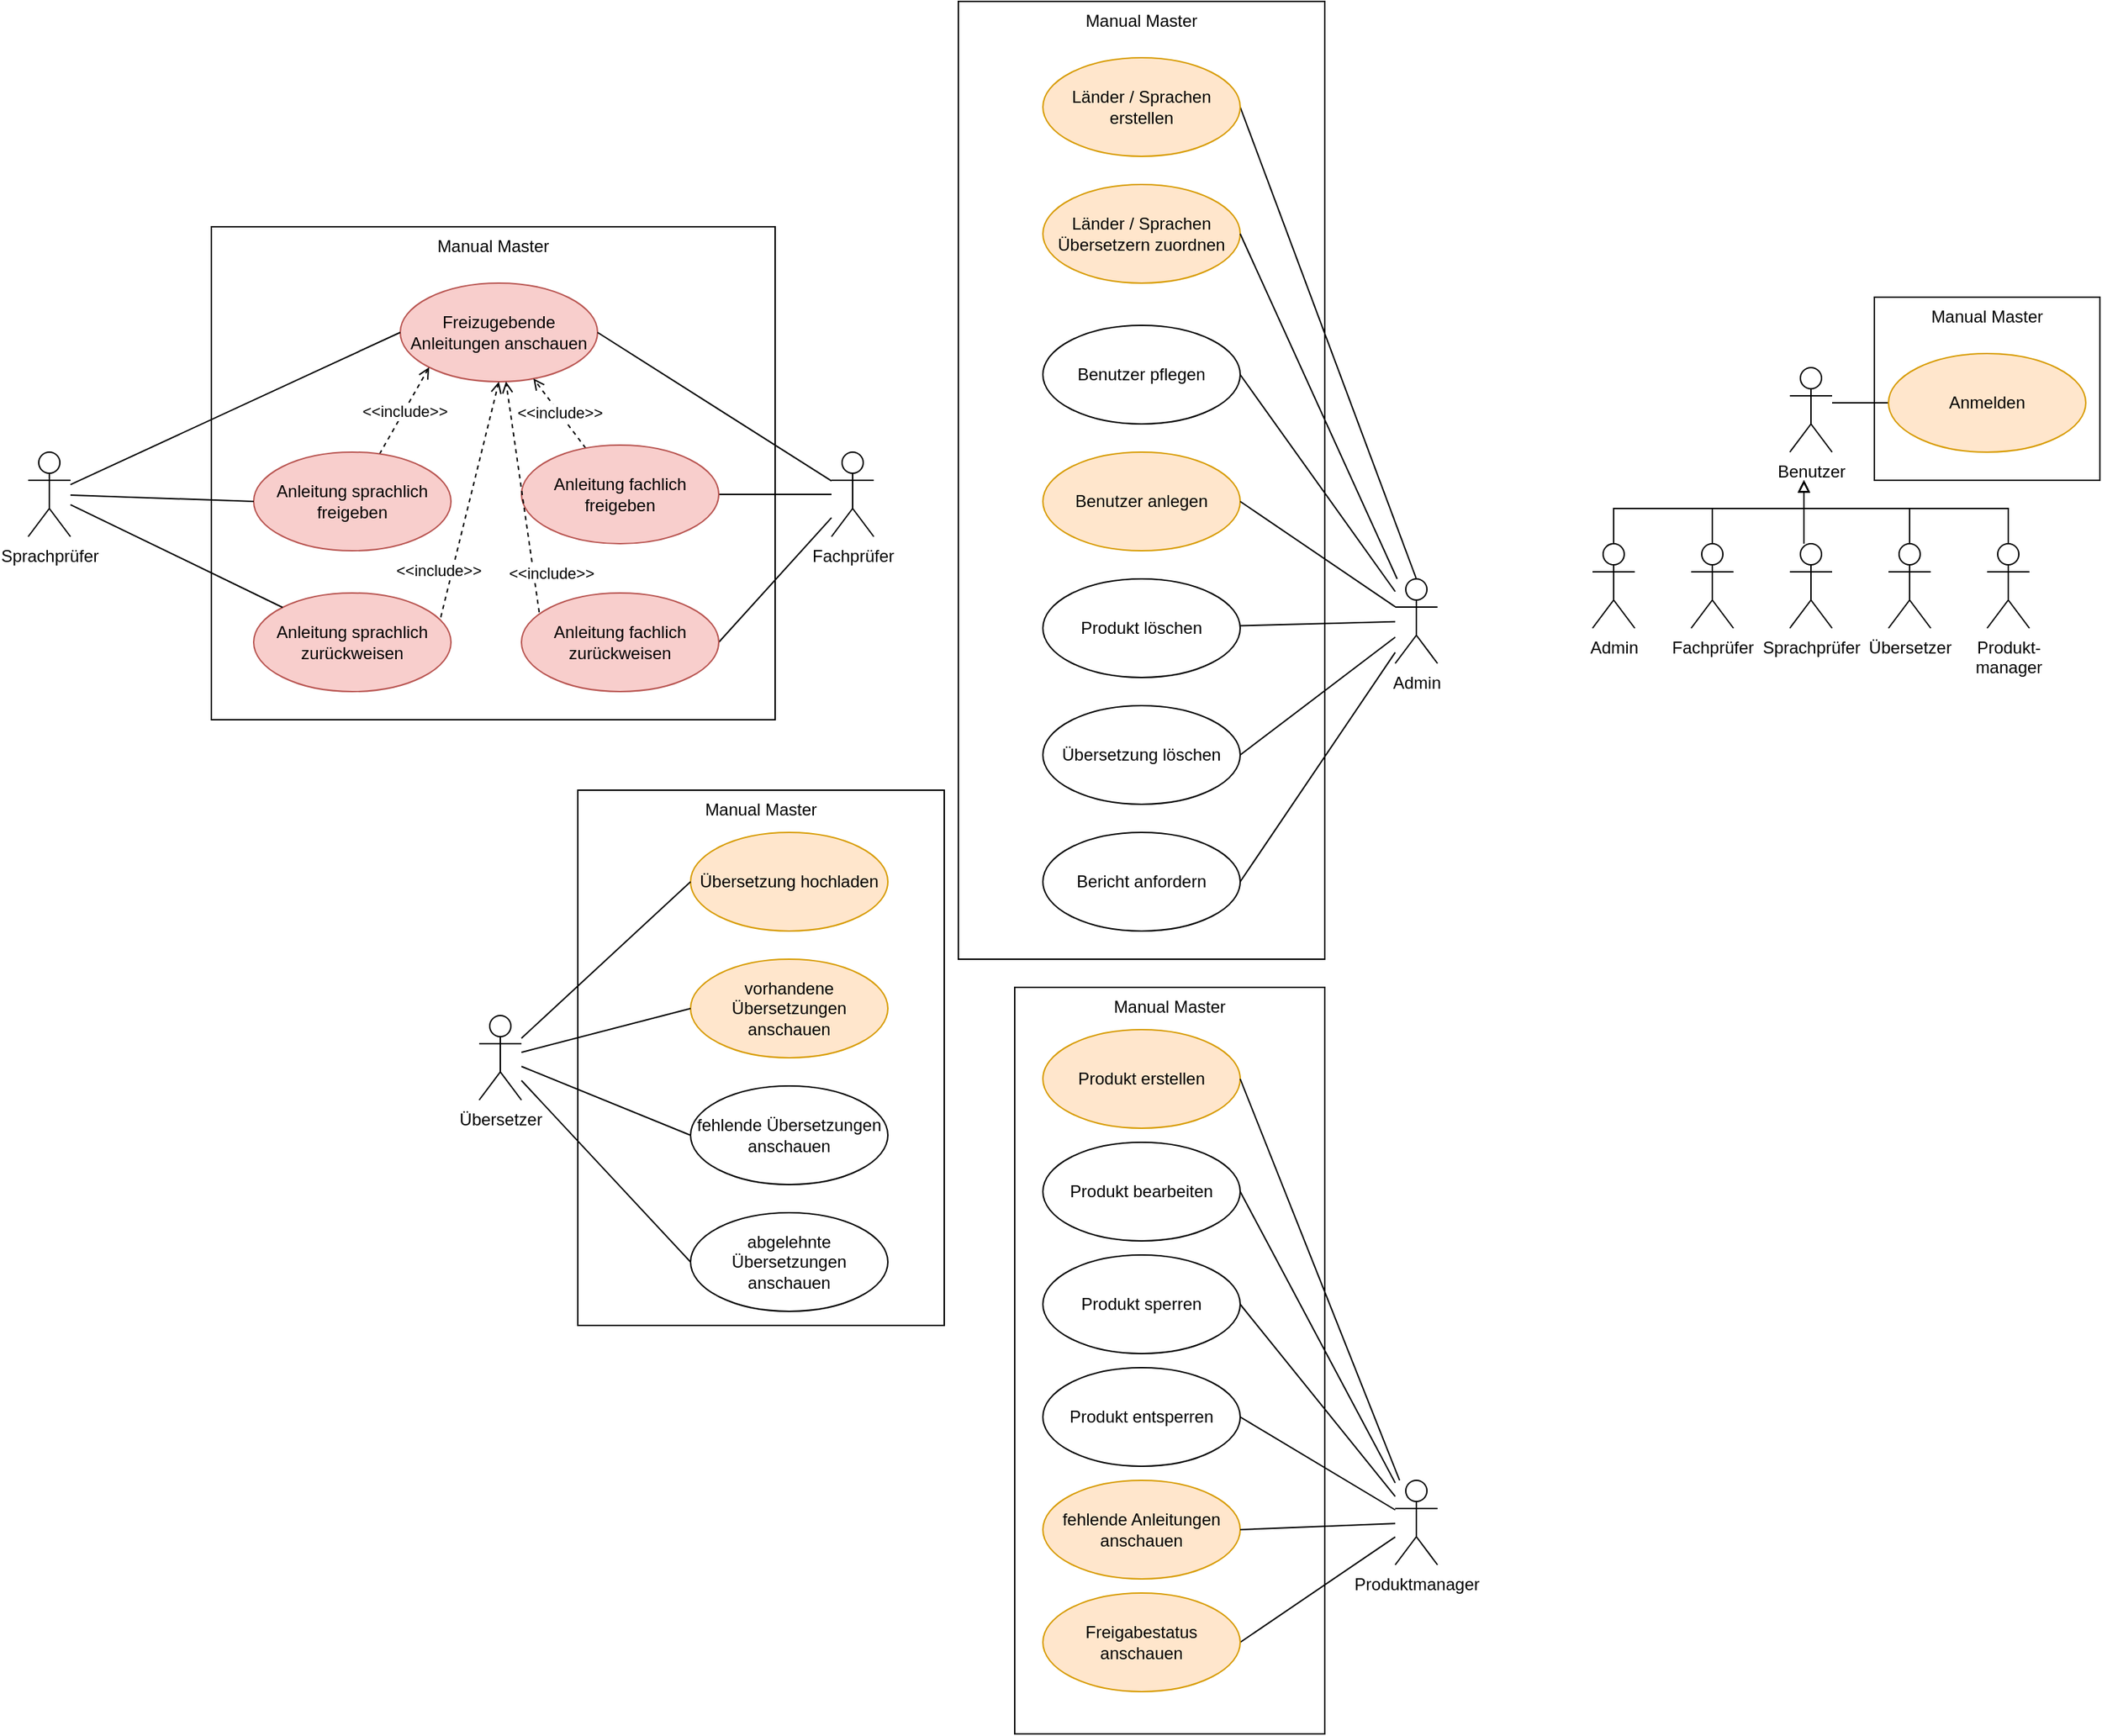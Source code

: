 <mxfile version="17.4.6" type="device"><diagram id="t57_YJMSO2yR3A7g-4vC" name="Page-2"><mxGraphModel dx="948" dy="1677" grid="1" gridSize="10" guides="1" tooltips="1" connect="1" arrows="1" fold="1" page="1" pageScale="1" pageWidth="827" pageHeight="1169" math="0" shadow="0"><root><mxCell id="0"/><mxCell id="1" parent="0"/><mxCell id="hWGd6kkR7KJe_BALRTJx-74" value="Manual Master" style="rounded=0;whiteSpace=wrap;html=1;verticalAlign=top;" parent="1" vertex="1"><mxGeometry x="850" y="640" width="220" height="530" as="geometry"/></mxCell><mxCell id="hWGd6kkR7KJe_BALRTJx-73" value="Manual Master" style="rounded=0;whiteSpace=wrap;html=1;verticalAlign=top;" parent="1" vertex="1"><mxGeometry x="540" y="500" width="260" height="380" as="geometry"/></mxCell><mxCell id="hWGd6kkR7KJe_BALRTJx-72" value="Manual Master" style="rounded=0;whiteSpace=wrap;html=1;verticalAlign=top;" parent="1" vertex="1"><mxGeometry x="1460" y="150" width="160" height="130" as="geometry"/></mxCell><mxCell id="hWGd6kkR7KJe_BALRTJx-71" value="Manual Master" style="rounded=0;whiteSpace=wrap;html=1;verticalAlign=top;" parent="1" vertex="1"><mxGeometry x="810" y="-60" width="260" height="680" as="geometry"/></mxCell><mxCell id="hWGd6kkR7KJe_BALRTJx-70" value="Manual Master" style="rounded=0;whiteSpace=wrap;html=1;verticalAlign=top;" parent="1" vertex="1"><mxGeometry x="280" y="100" width="400" height="350" as="geometry"/></mxCell><mxCell id="hWGd6kkR7KJe_BALRTJx-2" value="Länder / Sprachen Übersetzern zuordnen" style="ellipse;whiteSpace=wrap;html=1;fillColor=#ffe6cc;strokeColor=#d79b00;" parent="1" vertex="1"><mxGeometry x="870" y="70" width="140" height="70" as="geometry"/></mxCell><mxCell id="hWGd6kkR7KJe_BALRTJx-3" value="fehlende Anleitungen anschauen" style="ellipse;whiteSpace=wrap;html=1;fillColor=#ffe6cc;strokeColor=#d79b00;" parent="1" vertex="1"><mxGeometry x="870" y="990" width="140" height="70" as="geometry"/></mxCell><mxCell id="hWGd6kkR7KJe_BALRTJx-4" value="Produkt sperren" style="ellipse;whiteSpace=wrap;html=1;" parent="1" vertex="1"><mxGeometry x="870" y="830" width="140" height="70" as="geometry"/></mxCell><mxCell id="hWGd6kkR7KJe_BALRTJx-5" value="Produkt entsperren" style="ellipse;whiteSpace=wrap;html=1;" parent="1" vertex="1"><mxGeometry x="870" y="910" width="140" height="70" as="geometry"/></mxCell><mxCell id="hWGd6kkR7KJe_BALRTJx-6" value="Benutzer pflegen" style="ellipse;whiteSpace=wrap;html=1;" parent="1" vertex="1"><mxGeometry x="870" y="170" width="140" height="70" as="geometry"/></mxCell><mxCell id="hWGd6kkR7KJe_BALRTJx-8" value="Übersetzung löschen" style="ellipse;whiteSpace=wrap;html=1;" parent="1" vertex="1"><mxGeometry x="870" y="440" width="140" height="70" as="geometry"/></mxCell><mxCell id="hWGd6kkR7KJe_BALRTJx-9" value="Übersetzung hochladen" style="ellipse;whiteSpace=wrap;html=1;fillColor=#ffe6cc;strokeColor=#d79b00;" parent="1" vertex="1"><mxGeometry x="620" y="530" width="140" height="70" as="geometry"/></mxCell><mxCell id="hWGd6kkR7KJe_BALRTJx-10" value="Freizugebende Anleitungen anschauen" style="ellipse;whiteSpace=wrap;html=1;fillColor=#f8cecc;strokeColor=#b85450;" parent="1" vertex="1"><mxGeometry x="414" y="140" width="140" height="70" as="geometry"/></mxCell><mxCell id="45GFJJI635ElTPj6kF4Q-1" value="&amp;lt;&amp;lt;include&amp;gt;&amp;gt;" style="rounded=0;orthogonalLoop=1;jettySize=auto;html=1;entryX=0;entryY=1;entryDx=0;entryDy=0;strokeColor=#000000;dashed=1;endArrow=open;endFill=0;" edge="1" parent="1" source="hWGd6kkR7KJe_BALRTJx-11" target="hWGd6kkR7KJe_BALRTJx-10"><mxGeometry relative="1" as="geometry"/></mxCell><mxCell id="hWGd6kkR7KJe_BALRTJx-11" value="Anleitung sprachlich freigeben" style="ellipse;whiteSpace=wrap;html=1;fillColor=#f8cecc;strokeColor=#b85450;" parent="1" vertex="1"><mxGeometry x="310" y="260" width="140" height="70" as="geometry"/></mxCell><mxCell id="45GFJJI635ElTPj6kF4Q-3" value="&amp;lt;&amp;lt;include&amp;gt;&amp;gt;" style="edgeStyle=none;rounded=0;orthogonalLoop=1;jettySize=auto;html=1;entryX=0.5;entryY=1;entryDx=0;entryDy=0;dashed=1;endArrow=open;endFill=0;strokeColor=#000000;exitX=0.938;exitY=0.329;exitDx=0;exitDy=0;exitPerimeter=0;" edge="1" parent="1" source="hWGd6kkR7KJe_BALRTJx-12" target="hWGd6kkR7KJe_BALRTJx-10"><mxGeometry x="-0.574" y="10" relative="1" as="geometry"><mxPoint as="offset"/></mxGeometry></mxCell><mxCell id="hWGd6kkR7KJe_BALRTJx-12" value="Anleitung sprachlich zurückweisen" style="ellipse;whiteSpace=wrap;html=1;fillColor=#f8cecc;strokeColor=#b85450;" parent="1" vertex="1"><mxGeometry x="310" y="360" width="140" height="70" as="geometry"/></mxCell><mxCell id="hWGd6kkR7KJe_BALRTJx-14" value="vorhandene Übersetzungen anschauen" style="ellipse;whiteSpace=wrap;html=1;fillColor=#ffe6cc;strokeColor=#d79b00;" parent="1" vertex="1"><mxGeometry x="620" y="620" width="140" height="70" as="geometry"/></mxCell><mxCell id="hWGd6kkR7KJe_BALRTJx-15" value="fehlende Übersetzungen anschauen" style="ellipse;whiteSpace=wrap;html=1;" parent="1" vertex="1"><mxGeometry x="620" y="710" width="140" height="70" as="geometry"/></mxCell><mxCell id="hWGd6kkR7KJe_BALRTJx-16" value="abgelehnte Übersetzungen anschauen" style="ellipse;whiteSpace=wrap;html=1;" parent="1" vertex="1"><mxGeometry x="620" y="800" width="140" height="70" as="geometry"/></mxCell><mxCell id="hWGd6kkR7KJe_BALRTJx-17" value="Benutzer anlegen" style="ellipse;whiteSpace=wrap;html=1;fillColor=#ffe6cc;strokeColor=#d79b00;" parent="1" vertex="1"><mxGeometry x="870" y="260" width="140" height="70" as="geometry"/></mxCell><mxCell id="hWGd6kkR7KJe_BALRTJx-18" value="Bericht anfordern" style="ellipse;whiteSpace=wrap;html=1;" parent="1" vertex="1"><mxGeometry x="870" y="530" width="140" height="70" as="geometry"/></mxCell><mxCell id="hWGd6kkR7KJe_BALRTJx-20" value="Produkt löschen" style="ellipse;whiteSpace=wrap;html=1;" parent="1" vertex="1"><mxGeometry x="870" y="350" width="140" height="70" as="geometry"/></mxCell><mxCell id="hWGd6kkR7KJe_BALRTJx-21" value="Produkt bearbeiten" style="ellipse;whiteSpace=wrap;html=1;" parent="1" vertex="1"><mxGeometry x="870" y="750" width="140" height="70" as="geometry"/></mxCell><mxCell id="hWGd6kkR7KJe_BALRTJx-22" value="Produkt erstellen" style="ellipse;whiteSpace=wrap;html=1;fillColor=#ffe6cc;strokeColor=#d79b00;" parent="1" vertex="1"><mxGeometry x="870" y="670" width="140" height="70" as="geometry"/></mxCell><mxCell id="hWGd6kkR7KJe_BALRTJx-51" style="edgeStyle=none;rounded=0;orthogonalLoop=1;jettySize=auto;html=1;entryX=1;entryY=0.5;entryDx=0;entryDy=0;endArrow=none;endFill=0;" parent="1" source="hWGd6kkR7KJe_BALRTJx-23" target="hWGd6kkR7KJe_BALRTJx-10" edge="1"><mxGeometry relative="1" as="geometry"/></mxCell><mxCell id="hWGd6kkR7KJe_BALRTJx-88" style="rounded=0;orthogonalLoop=1;jettySize=auto;html=1;entryX=1;entryY=0.5;entryDx=0;entryDy=0;startArrow=none;startFill=0;endArrow=none;endFill=0;" parent="1" source="hWGd6kkR7KJe_BALRTJx-23" target="hWGd6kkR7KJe_BALRTJx-87" edge="1"><mxGeometry relative="1" as="geometry"/></mxCell><mxCell id="hWGd6kkR7KJe_BALRTJx-23" value="Fachprüfer" style="shape=umlActor;verticalLabelPosition=bottom;verticalAlign=top;html=1;outlineConnect=0;" parent="1" vertex="1"><mxGeometry x="720" y="260" width="30" height="60" as="geometry"/></mxCell><mxCell id="hWGd6kkR7KJe_BALRTJx-27" style="edgeStyle=none;rounded=0;orthogonalLoop=1;jettySize=auto;html=1;entryX=0;entryY=0.5;entryDx=0;entryDy=0;endArrow=none;endFill=0;" parent="1" source="hWGd6kkR7KJe_BALRTJx-26" target="hWGd6kkR7KJe_BALRTJx-11" edge="1"><mxGeometry relative="1" as="geometry"/></mxCell><mxCell id="hWGd6kkR7KJe_BALRTJx-28" style="edgeStyle=none;rounded=0;orthogonalLoop=1;jettySize=auto;html=1;entryX=0;entryY=0;entryDx=0;entryDy=0;endArrow=none;endFill=0;" parent="1" source="hWGd6kkR7KJe_BALRTJx-26" target="hWGd6kkR7KJe_BALRTJx-12" edge="1"><mxGeometry relative="1" as="geometry"/></mxCell><mxCell id="hWGd6kkR7KJe_BALRTJx-30" style="edgeStyle=none;rounded=0;orthogonalLoop=1;jettySize=auto;html=1;entryX=0;entryY=0.5;entryDx=0;entryDy=0;endArrow=none;endFill=0;" parent="1" source="hWGd6kkR7KJe_BALRTJx-26" target="hWGd6kkR7KJe_BALRTJx-10" edge="1"><mxGeometry relative="1" as="geometry"/></mxCell><mxCell id="hWGd6kkR7KJe_BALRTJx-26" value="Sprachprüfer" style="shape=umlActor;verticalLabelPosition=bottom;verticalAlign=top;html=1;outlineConnect=0;" parent="1" vertex="1"><mxGeometry x="150" y="260" width="30" height="60" as="geometry"/></mxCell><mxCell id="hWGd6kkR7KJe_BALRTJx-32" style="edgeStyle=none;rounded=0;orthogonalLoop=1;jettySize=auto;html=1;entryX=0;entryY=0.5;entryDx=0;entryDy=0;endArrow=none;endFill=0;" parent="1" source="hWGd6kkR7KJe_BALRTJx-31" target="hWGd6kkR7KJe_BALRTJx-9" edge="1"><mxGeometry relative="1" as="geometry"/></mxCell><mxCell id="hWGd6kkR7KJe_BALRTJx-33" style="edgeStyle=none;rounded=0;orthogonalLoop=1;jettySize=auto;html=1;entryX=0;entryY=0.5;entryDx=0;entryDy=0;endArrow=none;endFill=0;" parent="1" source="hWGd6kkR7KJe_BALRTJx-31" target="hWGd6kkR7KJe_BALRTJx-14" edge="1"><mxGeometry relative="1" as="geometry"/></mxCell><mxCell id="hWGd6kkR7KJe_BALRTJx-34" style="edgeStyle=none;rounded=0;orthogonalLoop=1;jettySize=auto;html=1;entryX=0;entryY=0.5;entryDx=0;entryDy=0;endArrow=none;endFill=0;" parent="1" source="hWGd6kkR7KJe_BALRTJx-31" target="hWGd6kkR7KJe_BALRTJx-15" edge="1"><mxGeometry relative="1" as="geometry"/></mxCell><mxCell id="hWGd6kkR7KJe_BALRTJx-35" style="edgeStyle=none;rounded=0;orthogonalLoop=1;jettySize=auto;html=1;entryX=0;entryY=0.5;entryDx=0;entryDy=0;endArrow=none;endFill=0;" parent="1" source="hWGd6kkR7KJe_BALRTJx-31" target="hWGd6kkR7KJe_BALRTJx-16" edge="1"><mxGeometry relative="1" as="geometry"/></mxCell><mxCell id="hWGd6kkR7KJe_BALRTJx-31" value="Übersetzer" style="shape=umlActor;verticalLabelPosition=bottom;verticalAlign=top;html=1;outlineConnect=0;" parent="1" vertex="1"><mxGeometry x="470" y="660" width="30" height="60" as="geometry"/></mxCell><mxCell id="hWGd6kkR7KJe_BALRTJx-37" style="edgeStyle=none;rounded=0;orthogonalLoop=1;jettySize=auto;html=1;entryX=1;entryY=0.5;entryDx=0;entryDy=0;endArrow=none;endFill=0;" parent="1" source="hWGd6kkR7KJe_BALRTJx-36" target="hWGd6kkR7KJe_BALRTJx-6" edge="1"><mxGeometry relative="1" as="geometry"/></mxCell><mxCell id="hWGd6kkR7KJe_BALRTJx-38" style="edgeStyle=none;rounded=0;orthogonalLoop=1;jettySize=auto;html=1;entryX=1;entryY=0.5;entryDx=0;entryDy=0;endArrow=none;endFill=0;" parent="1" source="hWGd6kkR7KJe_BALRTJx-36" target="hWGd6kkR7KJe_BALRTJx-17" edge="1"><mxGeometry relative="1" as="geometry"/></mxCell><mxCell id="hWGd6kkR7KJe_BALRTJx-39" style="edgeStyle=none;rounded=0;orthogonalLoop=1;jettySize=auto;html=1;endArrow=none;endFill=0;" parent="1" source="hWGd6kkR7KJe_BALRTJx-36" target="hWGd6kkR7KJe_BALRTJx-20" edge="1"><mxGeometry relative="1" as="geometry"/></mxCell><mxCell id="hWGd6kkR7KJe_BALRTJx-40" style="edgeStyle=none;rounded=0;orthogonalLoop=1;jettySize=auto;html=1;entryX=1;entryY=0.5;entryDx=0;entryDy=0;endArrow=none;endFill=0;" parent="1" source="hWGd6kkR7KJe_BALRTJx-36" target="hWGd6kkR7KJe_BALRTJx-8" edge="1"><mxGeometry relative="1" as="geometry"/></mxCell><mxCell id="hWGd6kkR7KJe_BALRTJx-41" style="edgeStyle=none;rounded=0;orthogonalLoop=1;jettySize=auto;html=1;entryX=1;entryY=0.5;entryDx=0;entryDy=0;endArrow=none;endFill=0;" parent="1" source="hWGd6kkR7KJe_BALRTJx-36" target="hWGd6kkR7KJe_BALRTJx-18" edge="1"><mxGeometry relative="1" as="geometry"/></mxCell><mxCell id="hWGd6kkR7KJe_BALRTJx-44" style="edgeStyle=none;rounded=0;orthogonalLoop=1;jettySize=auto;html=1;entryX=1;entryY=0.5;entryDx=0;entryDy=0;endArrow=none;endFill=0;" parent="1" source="hWGd6kkR7KJe_BALRTJx-36" target="hWGd6kkR7KJe_BALRTJx-2" edge="1"><mxGeometry relative="1" as="geometry"/></mxCell><mxCell id="hWGd6kkR7KJe_BALRTJx-36" value="Admin" style="shape=umlActor;verticalLabelPosition=bottom;verticalAlign=top;html=1;outlineConnect=0;" parent="1" vertex="1"><mxGeometry x="1120" y="350" width="30" height="60" as="geometry"/></mxCell><mxCell id="hWGd6kkR7KJe_BALRTJx-45" style="edgeStyle=none;rounded=0;orthogonalLoop=1;jettySize=auto;html=1;entryX=1;entryY=0.5;entryDx=0;entryDy=0;endArrow=none;endFill=0;" parent="1" source="hWGd6kkR7KJe_BALRTJx-42" target="hWGd6kkR7KJe_BALRTJx-22" edge="1"><mxGeometry relative="1" as="geometry"/></mxCell><mxCell id="hWGd6kkR7KJe_BALRTJx-46" style="edgeStyle=none;rounded=0;orthogonalLoop=1;jettySize=auto;html=1;entryX=1;entryY=0.5;entryDx=0;entryDy=0;endArrow=none;endFill=0;" parent="1" source="hWGd6kkR7KJe_BALRTJx-42" target="hWGd6kkR7KJe_BALRTJx-21" edge="1"><mxGeometry relative="1" as="geometry"/></mxCell><mxCell id="hWGd6kkR7KJe_BALRTJx-47" style="edgeStyle=none;rounded=0;orthogonalLoop=1;jettySize=auto;html=1;entryX=1;entryY=0.5;entryDx=0;entryDy=0;endArrow=none;endFill=0;" parent="1" source="hWGd6kkR7KJe_BALRTJx-42" target="hWGd6kkR7KJe_BALRTJx-4" edge="1"><mxGeometry relative="1" as="geometry"/></mxCell><mxCell id="hWGd6kkR7KJe_BALRTJx-48" style="edgeStyle=none;rounded=0;orthogonalLoop=1;jettySize=auto;html=1;entryX=1;entryY=0.5;entryDx=0;entryDy=0;endArrow=none;endFill=0;" parent="1" source="hWGd6kkR7KJe_BALRTJx-42" target="hWGd6kkR7KJe_BALRTJx-5" edge="1"><mxGeometry relative="1" as="geometry"/></mxCell><mxCell id="hWGd6kkR7KJe_BALRTJx-49" style="edgeStyle=none;rounded=0;orthogonalLoop=1;jettySize=auto;html=1;entryX=1;entryY=0.5;entryDx=0;entryDy=0;endArrow=none;endFill=0;" parent="1" source="hWGd6kkR7KJe_BALRTJx-42" target="hWGd6kkR7KJe_BALRTJx-3" edge="1"><mxGeometry relative="1" as="geometry"/></mxCell><mxCell id="hWGd6kkR7KJe_BALRTJx-50" style="edgeStyle=none;rounded=0;orthogonalLoop=1;jettySize=auto;html=1;entryX=1;entryY=0.5;entryDx=0;entryDy=0;endArrow=none;endFill=0;" parent="1" source="hWGd6kkR7KJe_BALRTJx-42" target="hWGd6kkR7KJe_BALRTJx-43" edge="1"><mxGeometry relative="1" as="geometry"/></mxCell><mxCell id="hWGd6kkR7KJe_BALRTJx-42" value="Produktmanager" style="shape=umlActor;verticalLabelPosition=bottom;verticalAlign=top;html=1;outlineConnect=0;" parent="1" vertex="1"><mxGeometry x="1120" y="990" width="30" height="60" as="geometry"/></mxCell><mxCell id="hWGd6kkR7KJe_BALRTJx-43" value="Freigabestatus anschauen" style="ellipse;whiteSpace=wrap;html=1;fillColor=#ffe6cc;strokeColor=#d79b00;" parent="1" vertex="1"><mxGeometry x="870" y="1070" width="140" height="70" as="geometry"/></mxCell><mxCell id="hWGd6kkR7KJe_BALRTJx-69" style="edgeStyle=orthogonalEdgeStyle;rounded=0;orthogonalLoop=1;jettySize=auto;html=1;startArrow=none;startFill=0;endArrow=none;endFill=0;" parent="1" source="hWGd6kkR7KJe_BALRTJx-53" target="hWGd6kkR7KJe_BALRTJx-68" edge="1"><mxGeometry relative="1" as="geometry"><Array as="points"><mxPoint x="1440" y="225"/><mxPoint x="1440" y="225"/></Array></mxGeometry></mxCell><mxCell id="hWGd6kkR7KJe_BALRTJx-53" value="Benutzer" style="shape=umlActor;verticalLabelPosition=bottom;verticalAlign=top;html=1;outlineConnect=0;" parent="1" vertex="1"><mxGeometry x="1400" y="200" width="30" height="60" as="geometry"/></mxCell><mxCell id="hWGd6kkR7KJe_BALRTJx-62" style="edgeStyle=orthogonalEdgeStyle;rounded=0;orthogonalLoop=1;jettySize=auto;html=1;endArrow=none;endFill=0;startArrow=block;startFill=0;" parent="1" target="hWGd6kkR7KJe_BALRTJx-54" edge="1"><mxGeometry relative="1" as="geometry"><mxPoint x="1410.0" y="280" as="sourcePoint"/><Array as="points"><mxPoint x="1410" y="300"/><mxPoint x="1275" y="300"/></Array></mxGeometry></mxCell><mxCell id="hWGd6kkR7KJe_BALRTJx-54" value="Admin" style="shape=umlActor;verticalLabelPosition=bottom;verticalAlign=top;html=1;outlineConnect=0;" parent="1" vertex="1"><mxGeometry x="1260" y="325" width="30" height="60" as="geometry"/></mxCell><mxCell id="hWGd6kkR7KJe_BALRTJx-63" style="edgeStyle=orthogonalEdgeStyle;rounded=0;orthogonalLoop=1;jettySize=auto;html=1;startArrow=none;startFill=0;endArrow=block;endFill=0;" parent="1" source="hWGd6kkR7KJe_BALRTJx-55" edge="1"><mxGeometry relative="1" as="geometry"><mxPoint x="1410.0" y="280" as="targetPoint"/><Array as="points"><mxPoint x="1345" y="300"/><mxPoint x="1410" y="300"/></Array></mxGeometry></mxCell><mxCell id="hWGd6kkR7KJe_BALRTJx-55" value="Fachprüfer" style="shape=umlActor;verticalLabelPosition=bottom;verticalAlign=top;html=1;outlineConnect=0;" parent="1" vertex="1"><mxGeometry x="1330" y="325" width="30" height="60" as="geometry"/></mxCell><mxCell id="hWGd6kkR7KJe_BALRTJx-65" style="edgeStyle=orthogonalEdgeStyle;rounded=0;orthogonalLoop=1;jettySize=auto;html=1;startArrow=none;startFill=0;endArrow=block;endFill=0;" parent="1" source="hWGd6kkR7KJe_BALRTJx-56" edge="1"><mxGeometry relative="1" as="geometry"><mxPoint x="1410" y="280" as="targetPoint"/><Array as="points"><mxPoint x="1410" y="310"/><mxPoint x="1410" y="310"/></Array></mxGeometry></mxCell><mxCell id="hWGd6kkR7KJe_BALRTJx-56" value="Sprachprüfer" style="shape=umlActor;verticalLabelPosition=bottom;verticalAlign=top;html=1;outlineConnect=0;" parent="1" vertex="1"><mxGeometry x="1400" y="325" width="30" height="60" as="geometry"/></mxCell><mxCell id="hWGd6kkR7KJe_BALRTJx-66" style="edgeStyle=orthogonalEdgeStyle;rounded=0;orthogonalLoop=1;jettySize=auto;html=1;startArrow=none;startFill=0;endArrow=block;endFill=0;" parent="1" source="hWGd6kkR7KJe_BALRTJx-57" edge="1"><mxGeometry relative="1" as="geometry"><mxPoint x="1410" y="280" as="targetPoint"/><Array as="points"><mxPoint x="1485" y="300"/><mxPoint x="1410" y="300"/></Array></mxGeometry></mxCell><mxCell id="hWGd6kkR7KJe_BALRTJx-57" value="Übersetzer" style="shape=umlActor;verticalLabelPosition=bottom;verticalAlign=top;html=1;outlineConnect=0;" parent="1" vertex="1"><mxGeometry x="1470" y="325" width="30" height="60" as="geometry"/></mxCell><mxCell id="hWGd6kkR7KJe_BALRTJx-67" style="edgeStyle=orthogonalEdgeStyle;rounded=0;orthogonalLoop=1;jettySize=auto;html=1;startArrow=none;startFill=0;endArrow=block;endFill=0;" parent="1" source="hWGd6kkR7KJe_BALRTJx-58" edge="1"><mxGeometry relative="1" as="geometry"><mxPoint x="1410" y="280" as="targetPoint"/><Array as="points"><mxPoint x="1555" y="300"/><mxPoint x="1410" y="300"/></Array></mxGeometry></mxCell><mxCell id="hWGd6kkR7KJe_BALRTJx-58" value="Produkt-&lt;br&gt;manager" style="shape=umlActor;verticalLabelPosition=bottom;verticalAlign=top;html=1;outlineConnect=0;" parent="1" vertex="1"><mxGeometry x="1540" y="325" width="30" height="60" as="geometry"/></mxCell><mxCell id="hWGd6kkR7KJe_BALRTJx-68" value="Anmelden" style="ellipse;whiteSpace=wrap;html=1;fillColor=#ffe6cc;strokeColor=#d79b00;" parent="1" vertex="1"><mxGeometry x="1470" y="190" width="140" height="70" as="geometry"/></mxCell><mxCell id="hWGd6kkR7KJe_BALRTJx-86" style="edgeStyle=orthogonalEdgeStyle;rounded=0;orthogonalLoop=1;jettySize=auto;html=1;startArrow=none;startFill=0;endArrow=none;endFill=0;" parent="1" source="hWGd6kkR7KJe_BALRTJx-85" target="hWGd6kkR7KJe_BALRTJx-23" edge="1"><mxGeometry relative="1" as="geometry"/></mxCell><mxCell id="45GFJJI635ElTPj6kF4Q-2" value="&amp;lt;&amp;lt;include&amp;gt;&amp;gt;" style="edgeStyle=none;rounded=0;orthogonalLoop=1;jettySize=auto;html=1;dashed=1;endArrow=open;endFill=0;strokeColor=#000000;" edge="1" parent="1" source="hWGd6kkR7KJe_BALRTJx-85" target="hWGd6kkR7KJe_BALRTJx-10"><mxGeometry relative="1" as="geometry"/></mxCell><mxCell id="hWGd6kkR7KJe_BALRTJx-85" value="Anleitung fachlich freigeben" style="ellipse;whiteSpace=wrap;html=1;fillColor=#f8cecc;strokeColor=#b85450;" parent="1" vertex="1"><mxGeometry x="500" y="255" width="140" height="70" as="geometry"/></mxCell><mxCell id="45GFJJI635ElTPj6kF4Q-4" value="&amp;lt;&amp;lt;include&amp;gt;&amp;gt;" style="edgeStyle=none;rounded=0;orthogonalLoop=1;jettySize=auto;html=1;dashed=1;endArrow=open;endFill=0;strokeColor=#000000;exitX=0.09;exitY=0.195;exitDx=0;exitDy=0;exitPerimeter=0;" edge="1" parent="1" source="hWGd6kkR7KJe_BALRTJx-87" target="hWGd6kkR7KJe_BALRTJx-10"><mxGeometry x="-0.68" y="-12" relative="1" as="geometry"><mxPoint as="offset"/></mxGeometry></mxCell><mxCell id="hWGd6kkR7KJe_BALRTJx-87" value="Anleitung fachlich zurückweisen" style="ellipse;whiteSpace=wrap;html=1;fillColor=#f8cecc;strokeColor=#b85450;" parent="1" vertex="1"><mxGeometry x="500" y="360" width="140" height="70" as="geometry"/></mxCell><mxCell id="hWGd6kkR7KJe_BALRTJx-90" style="edgeStyle=none;rounded=0;orthogonalLoop=1;jettySize=auto;html=1;entryX=0.5;entryY=0;entryDx=0;entryDy=0;entryPerimeter=0;startArrow=none;startFill=0;endArrow=none;endFill=0;exitX=1;exitY=0.5;exitDx=0;exitDy=0;" parent="1" source="hWGd6kkR7KJe_BALRTJx-89" target="hWGd6kkR7KJe_BALRTJx-36" edge="1"><mxGeometry relative="1" as="geometry"/></mxCell><mxCell id="hWGd6kkR7KJe_BALRTJx-89" value="Länder / Sprachen erstellen" style="ellipse;whiteSpace=wrap;html=1;fillColor=#ffe6cc;strokeColor=#d79b00;" parent="1" vertex="1"><mxGeometry x="870" y="-20" width="140" height="70" as="geometry"/></mxCell></root></mxGraphModel></diagram></mxfile>